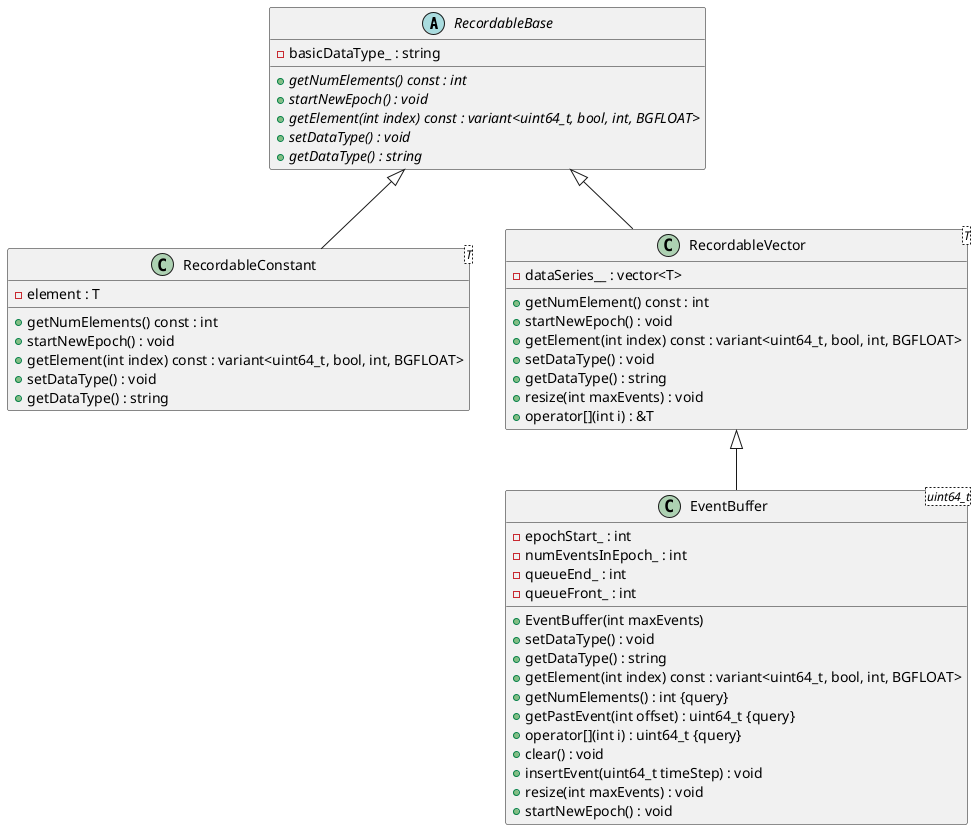 @startuml Recordable ClassDiagram

/' Objects '/

abstract class RecordableBase {
	-basicDataType_ : string
	+{abstract} getNumElements() const : int
	+{abstract} startNewEpoch() : void
	+{abstract} getElement(int index) const : variant<uint64_t, bool, int, BGFLOAT>
	+{abstract} setDataType() : void
	+{abstract} getDataType() : string
}
class RecordableConstant<T>{
	-element : T
	+getNumElements() const : int
	+startNewEpoch() : void
	+getElement(int index) const : variant<uint64_t, bool, int, BGFLOAT>
	+setDataType() : void
	+getDataType() : string
}

class RecordableVector<T>{
	-dataSeries__ : vector<T>
	+getNumElement() const : int
	+startNewEpoch() : void
	+getElement(int index) const : variant<uint64_t, bool, int, BGFLOAT>
	+setDataType() : void
	+getDataType() : string
	/'vector methods'/
	+resize(int maxEvents) : void
	+operator[](int i) : &T
}

class EventBuffer<uint64_t> {
	+EventBuffer(int maxEvents)
	-epochStart_ : int
	+setDataType() : void
	+getDataType() : string
	+getElement(int index) const : variant<uint64_t, bool, int, BGFLOAT>
	+getNumElements() : int {query}
	-numEventsInEpoch_ : int
	-queueEnd_ : int
	-queueFront_ : int
	+getPastEvent(int offset) : uint64_t {query}
	+operator[](int i) : uint64_t {query}
	/'-dataSeries_ : vector<uint64_t>'/
	+clear() : void
	+insertEvent(uint64_t timeStep) : void
	+resize(int maxEvents) : void
	+startNewEpoch() : void
}




/' Inheritance relationships '/

.RecordableBase <|-- .RecordableVector

.RecordableVector <|-- .EventBuffer

.RecordableBase <|-- .RecordableConstant